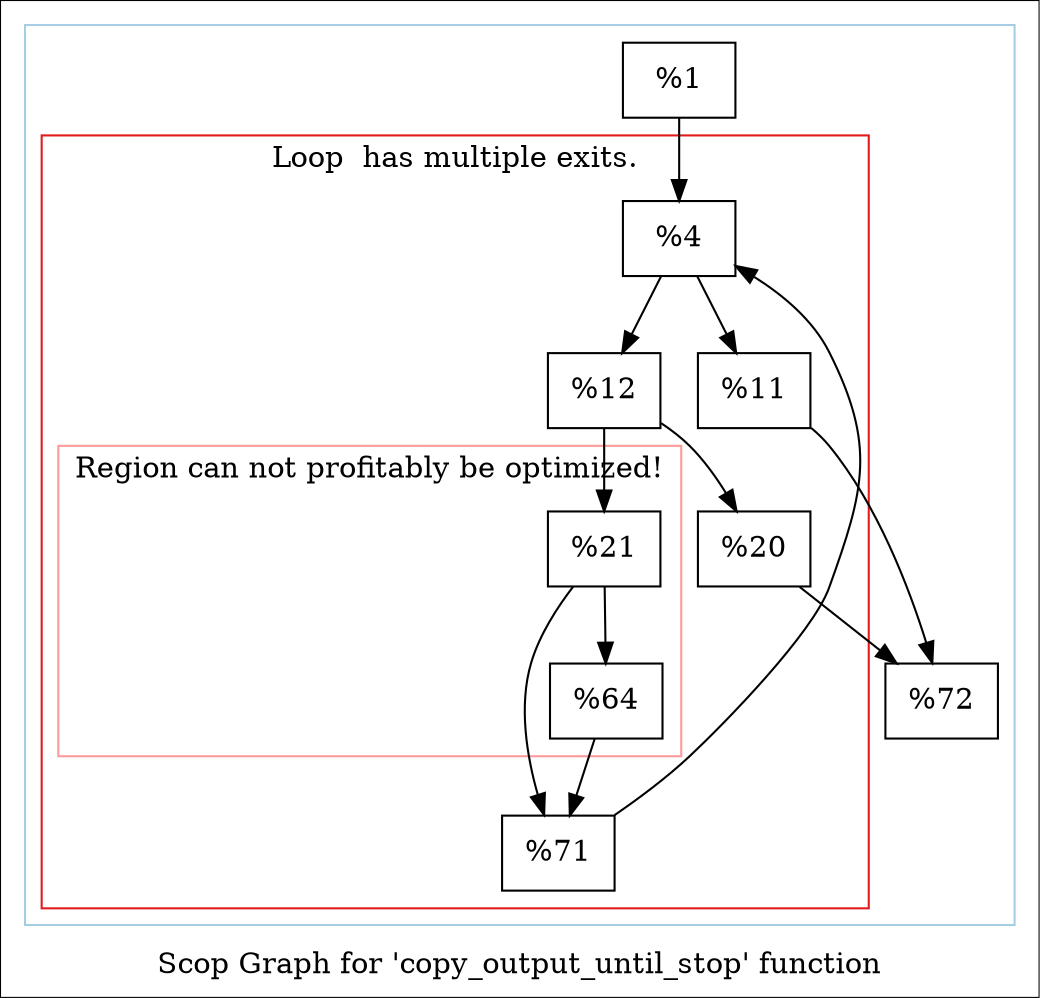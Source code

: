 digraph "Scop Graph for 'copy_output_until_stop' function" {
	label="Scop Graph for 'copy_output_until_stop' function";

	Node0x1848f10 [shape=record,label="{%1}"];
	Node0x1848f10 -> Node0x18f3a10;
	Node0x18f3a10 [shape=record,label="{%4}"];
	Node0x18f3a10 -> Node0x174ca80;
	Node0x18f3a10 -> Node0x17e8ff0;
	Node0x174ca80 [shape=record,label="{%11}"];
	Node0x174ca80 -> Node0x18d3fc0;
	Node0x18d3fc0 [shape=record,label="{%72}"];
	Node0x17e8ff0 [shape=record,label="{%12}"];
	Node0x17e8ff0 -> Node0x181c630;
	Node0x17e8ff0 -> Node0x1840730;
	Node0x181c630 [shape=record,label="{%20}"];
	Node0x181c630 -> Node0x18d3fc0;
	Node0x1840730 [shape=record,label="{%21}"];
	Node0x1840730 -> Node0x1844b00;
	Node0x1840730 -> Node0x18ed710;
	Node0x1844b00 [shape=record,label="{%64}"];
	Node0x1844b00 -> Node0x18ed710;
	Node0x18ed710 [shape=record,label="{%71}"];
	Node0x18ed710 -> Node0x18f3a10[constraint=false];
	colorscheme = "paired12"
        subgraph cluster_0x19671e0 {
          label = "";
          style = solid;
          color = 1
          subgraph cluster_0x1944b40 {
            label = "Loop  has multiple exits.";
            style = solid;
            color = 6
            subgraph cluster_0x1967160 {
              label = "Region can not profitably be optimized!";
              style = solid;
              color = 5
              Node0x1840730;
              Node0x1844b00;
            }
            Node0x18f3a10;
            Node0x174ca80;
            Node0x17e8ff0;
            Node0x181c630;
            Node0x18ed710;
          }
          Node0x1848f10;
          Node0x18d3fc0;
        }
}
